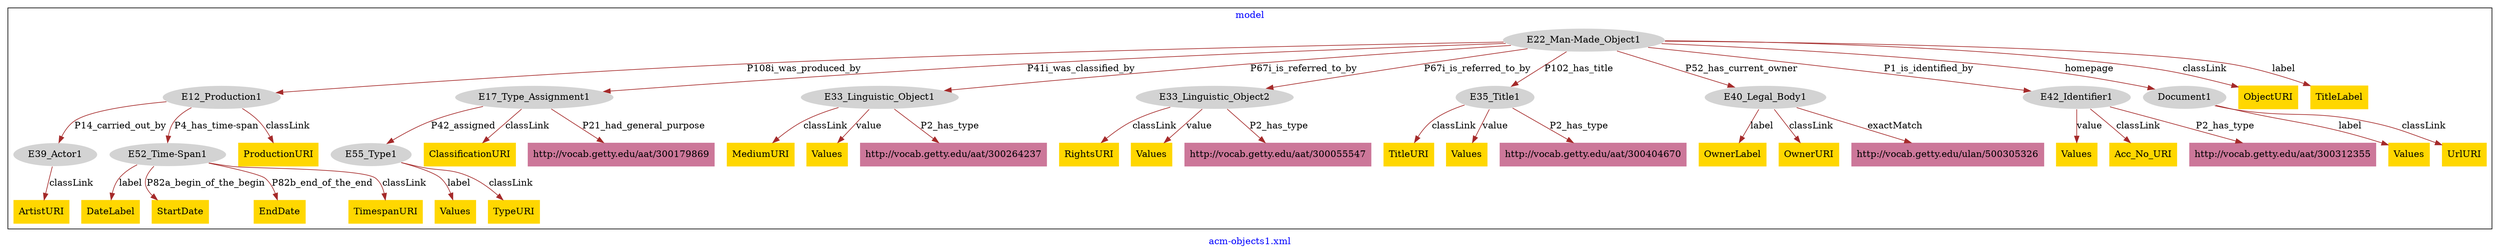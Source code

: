 digraph n0 {
fontcolor="blue"
remincross="true"
label="acm-objects1.xml"
subgraph cluster {
label="model"
n2[style="filled",color="white",fillcolor="lightgray",label="E12_Production1"];
n3[style="filled",color="white",fillcolor="lightgray",label="E39_Actor1"];
n4[style="filled",color="white",fillcolor="lightgray",label="E52_Time-Span1"];
n5[style="filled",color="white",fillcolor="lightgray",label="E17_Type_Assignment1"];
n6[style="filled",color="white",fillcolor="lightgray",label="E55_Type1"];
n7[style="filled",color="white",fillcolor="lightgray",label="E22_Man-Made_Object1"];
n8[style="filled",color="white",fillcolor="lightgray",label="E33_Linguistic_Object1"];
n9[style="filled",color="white",fillcolor="lightgray",label="E33_Linguistic_Object2"];
n10[style="filled",color="white",fillcolor="lightgray",label="E35_Title1"];
n11[style="filled",color="white",fillcolor="lightgray",label="E40_Legal_Body1"];
n12[style="filled",color="white",fillcolor="lightgray",label="E42_Identifier1"];
n13[style="filled",color="white",fillcolor="lightgray",label="Document1"];
n14[shape="plaintext",style="filled",fillcolor="gold",label="Values"];
n15[shape="plaintext",style="filled",fillcolor="gold",label="Values"];
n16[shape="plaintext",style="filled",fillcolor="gold",label="DateLabel"];
n17[shape="plaintext",style="filled",fillcolor="gold",label="StartDate"];
n18[shape="plaintext",style="filled",fillcolor="gold",label="ClassificationURI"];
n19[shape="plaintext",style="filled",fillcolor="gold",label="OwnerLabel"];
n20[shape="plaintext",style="filled",fillcolor="gold",label="RightsURI"];
n21[shape="plaintext",style="filled",fillcolor="gold",label="MediumURI"];
n22[shape="plaintext",style="filled",fillcolor="gold",label="TitleURI"];
n23[shape="plaintext",style="filled",fillcolor="gold",label="ObjectURI"];
n24[shape="plaintext",style="filled",fillcolor="gold",label="Values"];
n25[shape="plaintext",style="filled",fillcolor="gold",label="EndDate"];
n26[shape="plaintext",style="filled",fillcolor="gold",label="ArtistURI"];
n27[shape="plaintext",style="filled",fillcolor="gold",label="Values"];
n28[shape="plaintext",style="filled",fillcolor="gold",label="Values"];
n29[shape="plaintext",style="filled",fillcolor="gold",label="Values"];
n30[shape="plaintext",style="filled",fillcolor="gold",label="ProductionURI"];
n31[shape="plaintext",style="filled",fillcolor="gold",label="OwnerURI"];
n32[shape="plaintext",style="filled",fillcolor="gold",label="Acc_No_URI"];
n33[shape="plaintext",style="filled",fillcolor="gold",label="TypeURI"];
n34[shape="plaintext",style="filled",fillcolor="gold",label="TimespanURI"];
n35[shape="plaintext",style="filled",fillcolor="gold",label="TitleLabel"];
n36[shape="plaintext",style="filled",fillcolor="gold",label="UrlURI"];
n37[shape="plaintext",style="filled",fillcolor="#CC7799",label="http://vocab.getty.edu/aat/300404670"];
n38[shape="plaintext",style="filled",fillcolor="#CC7799",label="http://vocab.getty.edu/ulan/500305326"];
n39[shape="plaintext",style="filled",fillcolor="#CC7799",label="http://vocab.getty.edu/aat/300312355"];
n40[shape="plaintext",style="filled",fillcolor="#CC7799",label="http://vocab.getty.edu/aat/300055547"];
n41[shape="plaintext",style="filled",fillcolor="#CC7799",label="http://vocab.getty.edu/aat/300179869"];
n42[shape="plaintext",style="filled",fillcolor="#CC7799",label="http://vocab.getty.edu/aat/300264237"];
}
n2 -> n3[color="brown",fontcolor="black",label="P14_carried_out_by"]
n2 -> n4[color="brown",fontcolor="black",label="P4_has_time-span"]
n5 -> n6[color="brown",fontcolor="black",label="P42_assigned"]
n7 -> n2[color="brown",fontcolor="black",label="P108i_was_produced_by"]
n7 -> n5[color="brown",fontcolor="black",label="P41i_was_classified_by"]
n7 -> n8[color="brown",fontcolor="black",label="P67i_is_referred_to_by"]
n7 -> n9[color="brown",fontcolor="black",label="P67i_is_referred_to_by"]
n7 -> n10[color="brown",fontcolor="black",label="P102_has_title"]
n7 -> n11[color="brown",fontcolor="black",label="P52_has_current_owner"]
n7 -> n12[color="brown",fontcolor="black",label="P1_is_identified_by"]
n7 -> n13[color="brown",fontcolor="black",label="homepage"]
n13 -> n14[color="brown",fontcolor="black",label="label"]
n12 -> n15[color="brown",fontcolor="black",label="value"]
n4 -> n16[color="brown",fontcolor="black",label="label"]
n4 -> n17[color="brown",fontcolor="black",label="P82a_begin_of_the_begin"]
n5 -> n18[color="brown",fontcolor="black",label="classLink"]
n11 -> n19[color="brown",fontcolor="black",label="label"]
n9 -> n20[color="brown",fontcolor="black",label="classLink"]
n8 -> n21[color="brown",fontcolor="black",label="classLink"]
n10 -> n22[color="brown",fontcolor="black",label="classLink"]
n7 -> n23[color="brown",fontcolor="black",label="classLink"]
n8 -> n24[color="brown",fontcolor="black",label="value"]
n4 -> n25[color="brown",fontcolor="black",label="P82b_end_of_the_end"]
n3 -> n26[color="brown",fontcolor="black",label="classLink"]
n9 -> n27[color="brown",fontcolor="black",label="value"]
n6 -> n28[color="brown",fontcolor="black",label="label"]
n10 -> n29[color="brown",fontcolor="black",label="value"]
n2 -> n30[color="brown",fontcolor="black",label="classLink"]
n11 -> n31[color="brown",fontcolor="black",label="classLink"]
n12 -> n32[color="brown",fontcolor="black",label="classLink"]
n6 -> n33[color="brown",fontcolor="black",label="classLink"]
n4 -> n34[color="brown",fontcolor="black",label="classLink"]
n7 -> n35[color="brown",fontcolor="black",label="label"]
n13 -> n36[color="brown",fontcolor="black",label="classLink"]
n10 -> n37[color="brown",fontcolor="black",label="P2_has_type"]
n11 -> n38[color="brown",fontcolor="black",label="exactMatch"]
n12 -> n39[color="brown",fontcolor="black",label="P2_has_type"]
n9 -> n40[color="brown",fontcolor="black",label="P2_has_type"]
n5 -> n41[color="brown",fontcolor="black",label="P21_had_general_purpose"]
n8 -> n42[color="brown",fontcolor="black",label="P2_has_type"]
}
